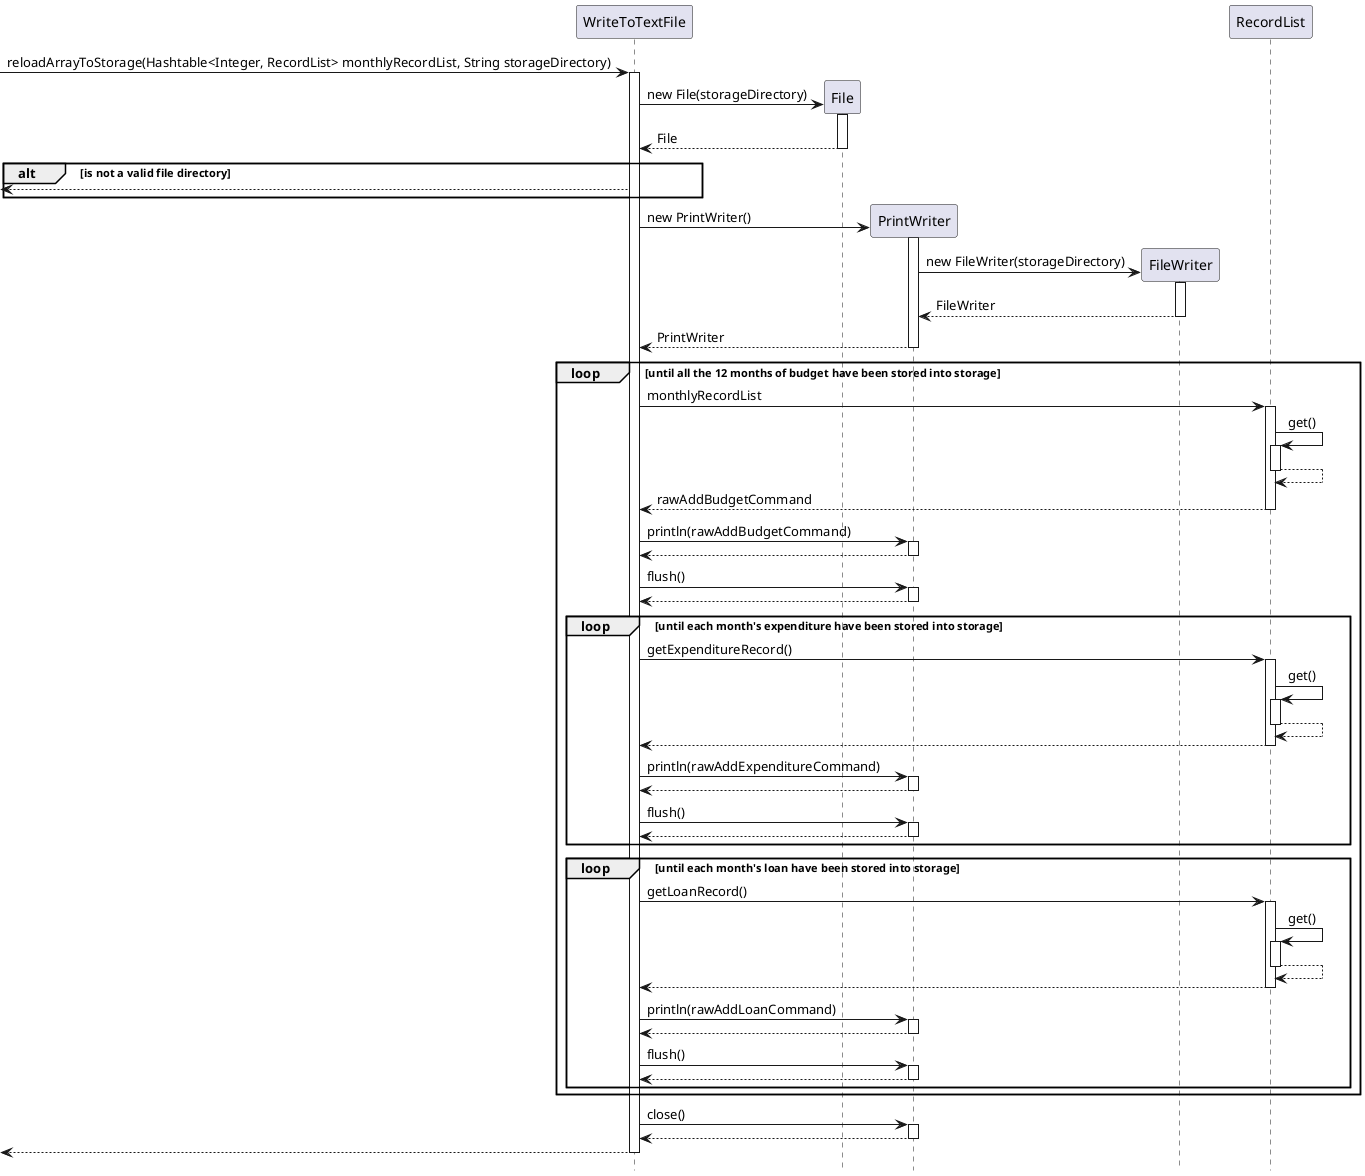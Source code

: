 @startuml
'https://plantuml.com/sequence-diagram
hide footbox

-> WriteToTextFile: reloadArrayToStorage(Hashtable<Integer, RecordList> monthlyRecordList, String storageDirectory)

activate WriteToTextFile

create File
WriteToTextFile -> File: new File(storageDirectory)
activate File

File --> WriteToTextFile: File
deactivate File
alt is not a valid file directory
    <-- WriteToTextFile
end



create PrintWriter
WriteToTextFile -> PrintWriter: new PrintWriter()
activate PrintWriter

create FileWriter
PrintWriter -> FileWriter: new FileWriter(storageDirectory)
activate FileWriter

FileWriter --> PrintWriter: FileWriter
deactivate FileWriter

PrintWriter --> WriteToTextFile: PrintWriter
deactivate PrintWriter

loop until all the 12 months of budget have been stored into storage

WriteToTextFile -> RecordList: monthlyRecordList
activate RecordList
RecordList -> RecordList:get()
activate RecordList
RecordList --> RecordList
deactivate RecordList
RecordList --> WriteToTextFile: rawAddBudgetCommand
deactivate RecordList


WriteToTextFile -> PrintWriter: println(rawAddBudgetCommand)
activate PrintWriter
PrintWriter --> WriteToTextFile
deactivate PrintWriter

WriteToTextFile -> PrintWriter: flush()
activate PrintWriter
PrintWriter --> WriteToTextFile
deactivate PrintWriter

loop until each month's expenditure have been stored into storage
WriteToTextFile -> RecordList: getExpenditureRecord()
activate RecordList
RecordList -> RecordList:get()
activate RecordList
RecordList --> RecordList
deactivate RecordList
RecordList --> WriteToTextFile:
deactivate RecordList

WriteToTextFile -> PrintWriter: println(rawAddExpenditureCommand)
activate PrintWriter
PrintWriter --> WriteToTextFile
deactivate PrintWriter

WriteToTextFile -> PrintWriter: flush()
activate PrintWriter
PrintWriter --> WriteToTextFile
deactivate PrintWriter

end

loop until each month's loan have been stored into storage
WriteToTextFile -> RecordList: getLoanRecord()
activate RecordList
RecordList -> RecordList:get()
activate RecordList
RecordList --> RecordList
deactivate RecordList
RecordList --> WriteToTextFile
deactivate RecordList

WriteToTextFile -> PrintWriter: println(rawAddLoanCommand)
activate PrintWriter
PrintWriter --> WriteToTextFile
deactivate PrintWriter

WriteToTextFile -> PrintWriter: flush()
activate PrintWriter
PrintWriter --> WriteToTextFile
deactivate PrintWriter

end

end

WriteToTextFile -> PrintWriter: close()
activate PrintWriter
PrintWriter --> WriteToTextFile
deactivate PrintWriter

return

deactivate WriteToTextFile

@enduml